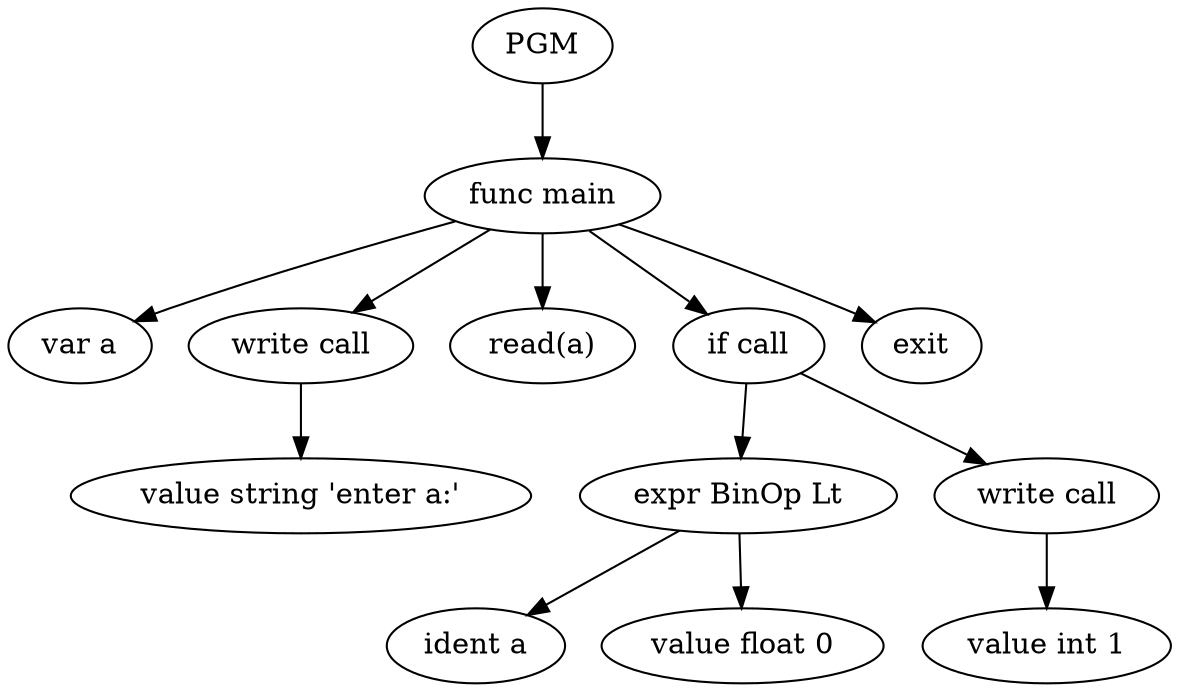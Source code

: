 digraph ast {
0[label = PGM, shape = ellipse]
1[label = "func main", shape = ellipse]
0 -> 1
2[label = "var a", shape = ellipse]
1 -> 2
3[label = "write call", shape = ellipse]
1 -> 3
4[label = "value string 'enter a:'", shape = ellipse]
3 -> 4
5[label = "read(a)", shape = ellipse]
1 -> 5
6[label = "if call", shape = ellipse]
1 -> 6
7[label = "expr BinOp Lt", shape = ellipse]
6 -> 7
8[label = "ident a", shape = ellipse]
7 -> 8
9[label = "value float 0", shape = ellipse]
7 -> 9
10[label = "write call", shape = ellipse]
6 -> 10
11[label = "value int 1", shape = ellipse]
10 -> 11
12[label = "exit", shape = ellipse]
1 -> 12
}